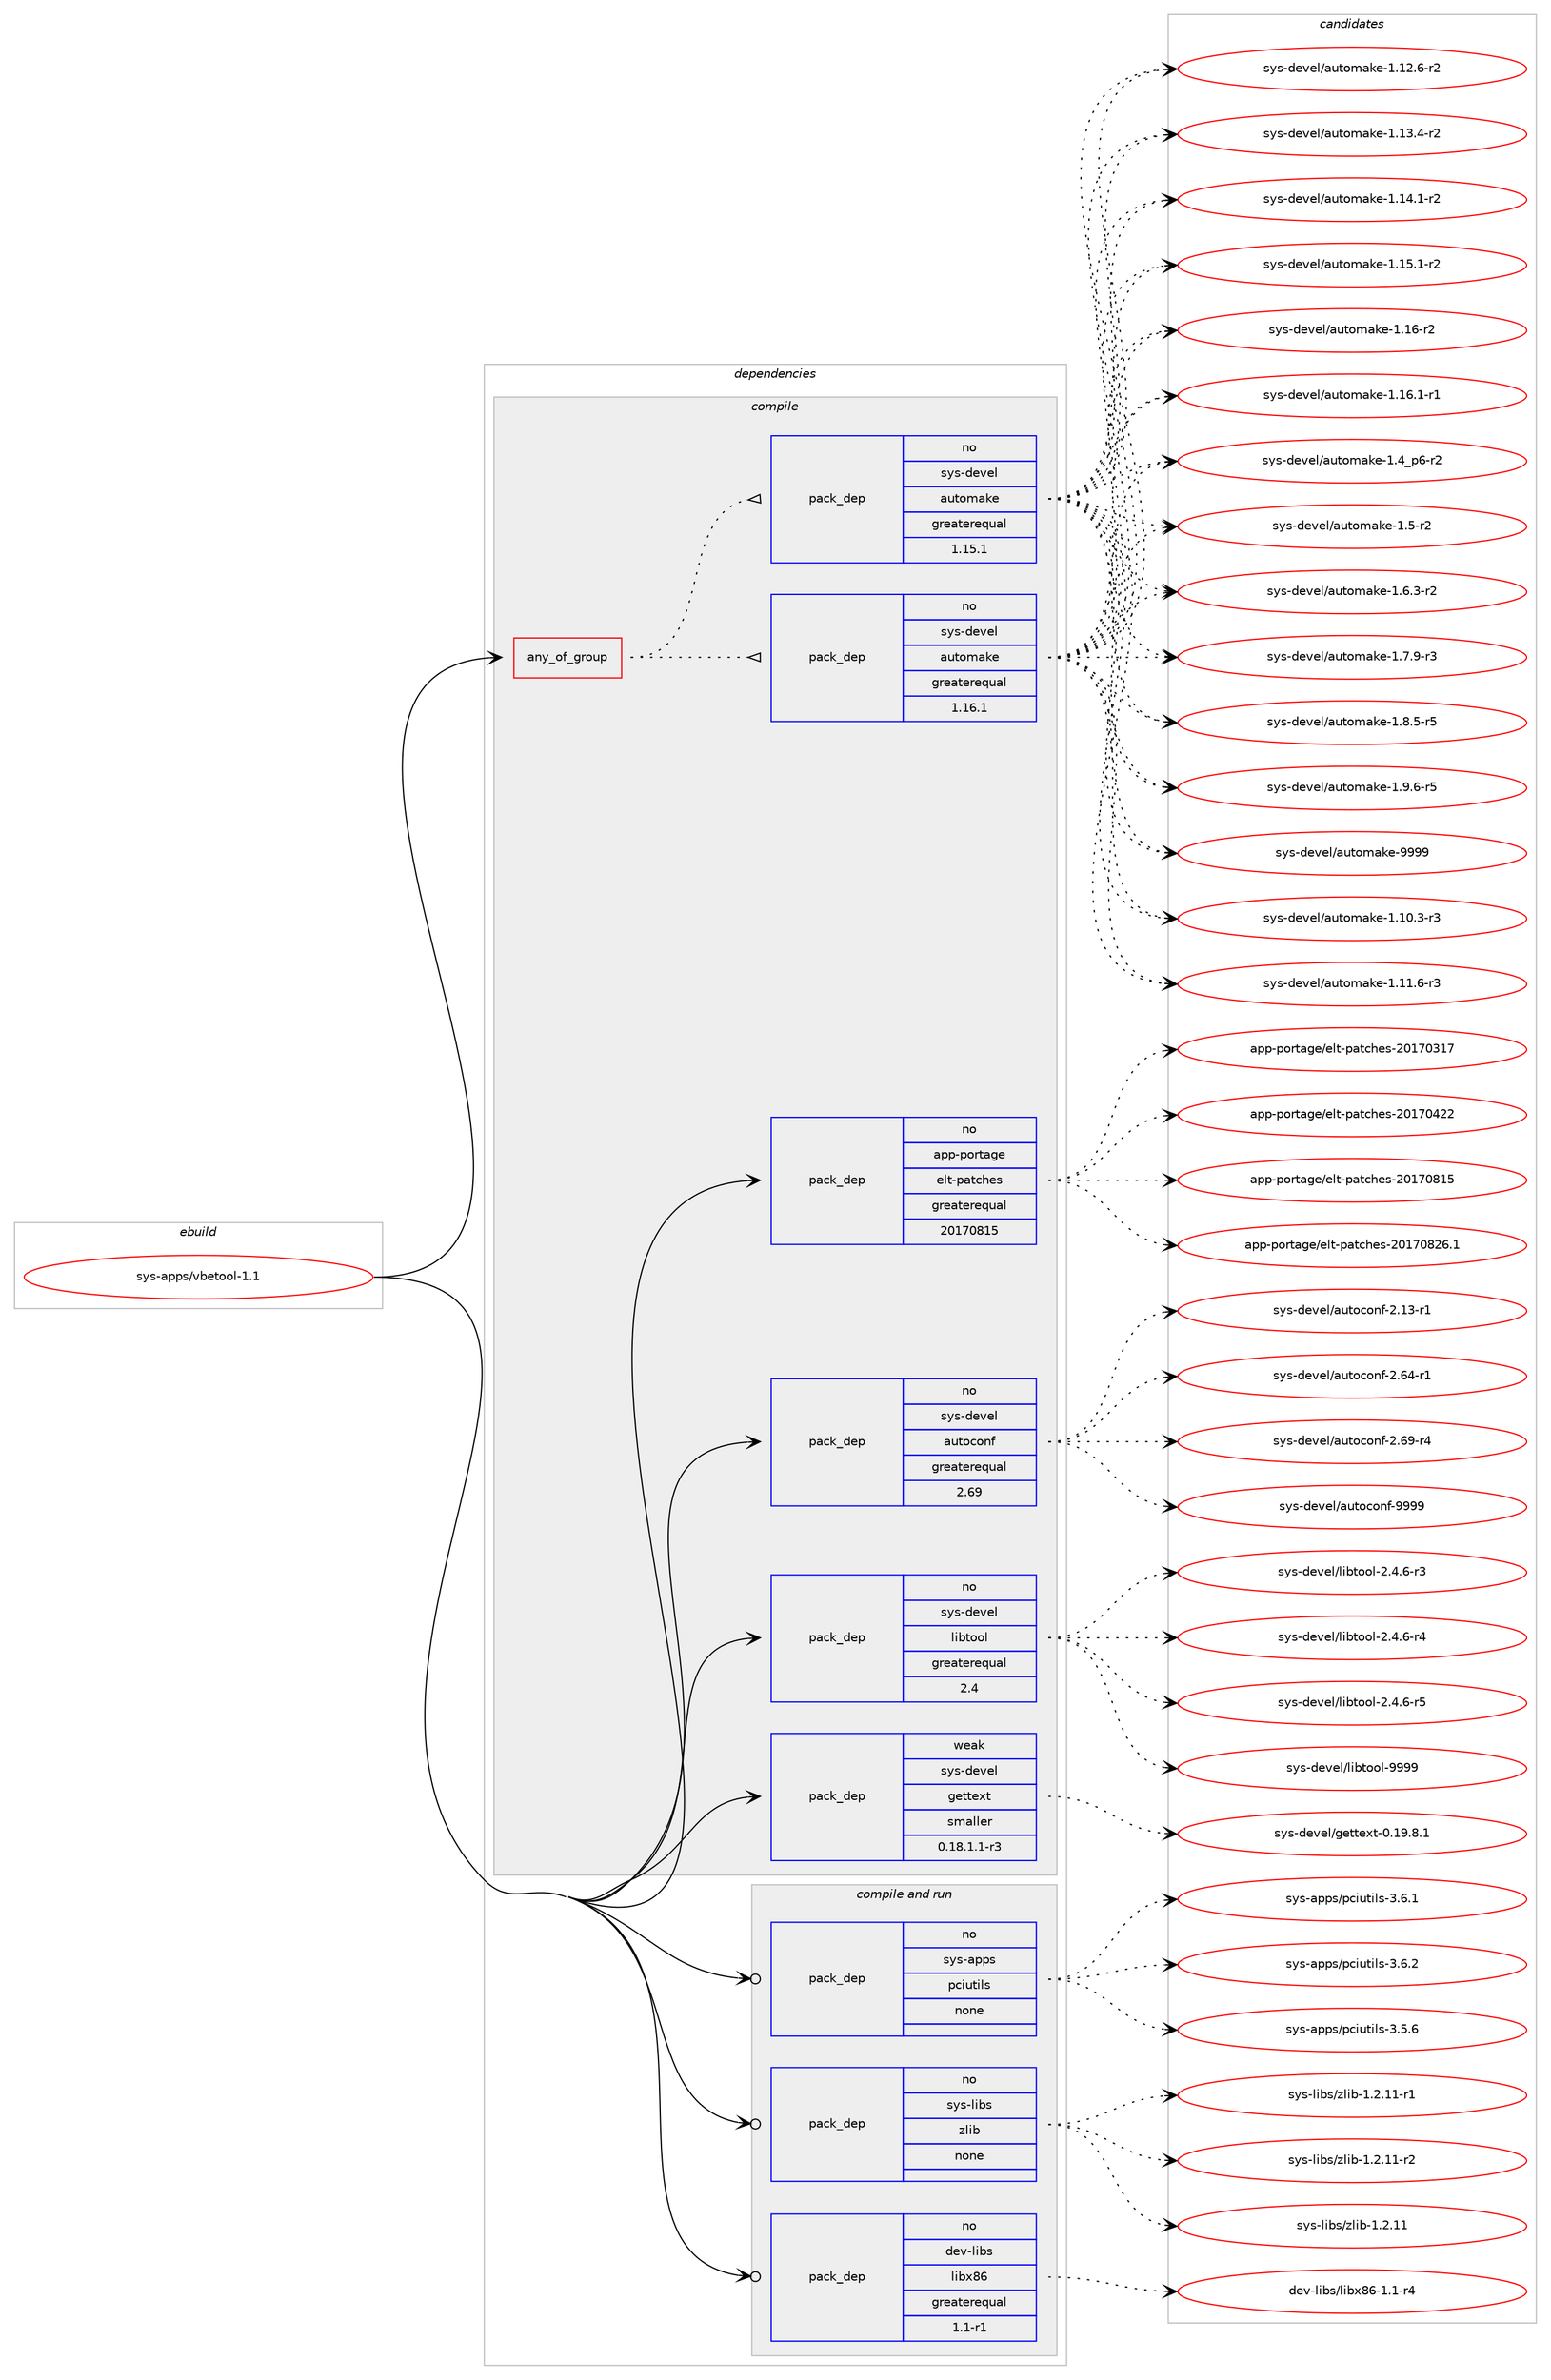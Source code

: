 digraph prolog {

# *************
# Graph options
# *************

newrank=true;
concentrate=true;
compound=true;
graph [rankdir=LR,fontname=Helvetica,fontsize=10,ranksep=1.5];#, ranksep=2.5, nodesep=0.2];
edge  [arrowhead=vee];
node  [fontname=Helvetica,fontsize=10];

# **********
# The ebuild
# **********

subgraph cluster_leftcol {
color=gray;
rank=same;
label=<<i>ebuild</i>>;
id [label="sys-apps/vbetool-1.1", color=red, width=4, href="../sys-apps/vbetool-1.1.svg"];
}

# ****************
# The dependencies
# ****************

subgraph cluster_midcol {
color=gray;
label=<<i>dependencies</i>>;
subgraph cluster_compile {
fillcolor="#eeeeee";
style=filled;
label=<<i>compile</i>>;
subgraph any27199 {
dependency1716108 [label=<<TABLE BORDER="0" CELLBORDER="1" CELLSPACING="0" CELLPADDING="4"><TR><TD CELLPADDING="10">any_of_group</TD></TR></TABLE>>, shape=none, color=red];subgraph pack1230467 {
dependency1716109 [label=<<TABLE BORDER="0" CELLBORDER="1" CELLSPACING="0" CELLPADDING="4" WIDTH="220"><TR><TD ROWSPAN="6" CELLPADDING="30">pack_dep</TD></TR><TR><TD WIDTH="110">no</TD></TR><TR><TD>sys-devel</TD></TR><TR><TD>automake</TD></TR><TR><TD>greaterequal</TD></TR><TR><TD>1.16.1</TD></TR></TABLE>>, shape=none, color=blue];
}
dependency1716108:e -> dependency1716109:w [weight=20,style="dotted",arrowhead="oinv"];
subgraph pack1230468 {
dependency1716110 [label=<<TABLE BORDER="0" CELLBORDER="1" CELLSPACING="0" CELLPADDING="4" WIDTH="220"><TR><TD ROWSPAN="6" CELLPADDING="30">pack_dep</TD></TR><TR><TD WIDTH="110">no</TD></TR><TR><TD>sys-devel</TD></TR><TR><TD>automake</TD></TR><TR><TD>greaterequal</TD></TR><TR><TD>1.15.1</TD></TR></TABLE>>, shape=none, color=blue];
}
dependency1716108:e -> dependency1716110:w [weight=20,style="dotted",arrowhead="oinv"];
}
id:e -> dependency1716108:w [weight=20,style="solid",arrowhead="vee"];
subgraph pack1230469 {
dependency1716111 [label=<<TABLE BORDER="0" CELLBORDER="1" CELLSPACING="0" CELLPADDING="4" WIDTH="220"><TR><TD ROWSPAN="6" CELLPADDING="30">pack_dep</TD></TR><TR><TD WIDTH="110">no</TD></TR><TR><TD>app-portage</TD></TR><TR><TD>elt-patches</TD></TR><TR><TD>greaterequal</TD></TR><TR><TD>20170815</TD></TR></TABLE>>, shape=none, color=blue];
}
id:e -> dependency1716111:w [weight=20,style="solid",arrowhead="vee"];
subgraph pack1230470 {
dependency1716112 [label=<<TABLE BORDER="0" CELLBORDER="1" CELLSPACING="0" CELLPADDING="4" WIDTH="220"><TR><TD ROWSPAN="6" CELLPADDING="30">pack_dep</TD></TR><TR><TD WIDTH="110">no</TD></TR><TR><TD>sys-devel</TD></TR><TR><TD>autoconf</TD></TR><TR><TD>greaterequal</TD></TR><TR><TD>2.69</TD></TR></TABLE>>, shape=none, color=blue];
}
id:e -> dependency1716112:w [weight=20,style="solid",arrowhead="vee"];
subgraph pack1230471 {
dependency1716113 [label=<<TABLE BORDER="0" CELLBORDER="1" CELLSPACING="0" CELLPADDING="4" WIDTH="220"><TR><TD ROWSPAN="6" CELLPADDING="30">pack_dep</TD></TR><TR><TD WIDTH="110">no</TD></TR><TR><TD>sys-devel</TD></TR><TR><TD>libtool</TD></TR><TR><TD>greaterequal</TD></TR><TR><TD>2.4</TD></TR></TABLE>>, shape=none, color=blue];
}
id:e -> dependency1716113:w [weight=20,style="solid",arrowhead="vee"];
subgraph pack1230472 {
dependency1716114 [label=<<TABLE BORDER="0" CELLBORDER="1" CELLSPACING="0" CELLPADDING="4" WIDTH="220"><TR><TD ROWSPAN="6" CELLPADDING="30">pack_dep</TD></TR><TR><TD WIDTH="110">weak</TD></TR><TR><TD>sys-devel</TD></TR><TR><TD>gettext</TD></TR><TR><TD>smaller</TD></TR><TR><TD>0.18.1.1-r3</TD></TR></TABLE>>, shape=none, color=blue];
}
id:e -> dependency1716114:w [weight=20,style="solid",arrowhead="vee"];
}
subgraph cluster_compileandrun {
fillcolor="#eeeeee";
style=filled;
label=<<i>compile and run</i>>;
subgraph pack1230473 {
dependency1716115 [label=<<TABLE BORDER="0" CELLBORDER="1" CELLSPACING="0" CELLPADDING="4" WIDTH="220"><TR><TD ROWSPAN="6" CELLPADDING="30">pack_dep</TD></TR><TR><TD WIDTH="110">no</TD></TR><TR><TD>dev-libs</TD></TR><TR><TD>libx86</TD></TR><TR><TD>greaterequal</TD></TR><TR><TD>1.1-r1</TD></TR></TABLE>>, shape=none, color=blue];
}
id:e -> dependency1716115:w [weight=20,style="solid",arrowhead="odotvee"];
subgraph pack1230474 {
dependency1716116 [label=<<TABLE BORDER="0" CELLBORDER="1" CELLSPACING="0" CELLPADDING="4" WIDTH="220"><TR><TD ROWSPAN="6" CELLPADDING="30">pack_dep</TD></TR><TR><TD WIDTH="110">no</TD></TR><TR><TD>sys-apps</TD></TR><TR><TD>pciutils</TD></TR><TR><TD>none</TD></TR><TR><TD></TD></TR></TABLE>>, shape=none, color=blue];
}
id:e -> dependency1716116:w [weight=20,style="solid",arrowhead="odotvee"];
subgraph pack1230475 {
dependency1716117 [label=<<TABLE BORDER="0" CELLBORDER="1" CELLSPACING="0" CELLPADDING="4" WIDTH="220"><TR><TD ROWSPAN="6" CELLPADDING="30">pack_dep</TD></TR><TR><TD WIDTH="110">no</TD></TR><TR><TD>sys-libs</TD></TR><TR><TD>zlib</TD></TR><TR><TD>none</TD></TR><TR><TD></TD></TR></TABLE>>, shape=none, color=blue];
}
id:e -> dependency1716117:w [weight=20,style="solid",arrowhead="odotvee"];
}
subgraph cluster_run {
fillcolor="#eeeeee";
style=filled;
label=<<i>run</i>>;
}
}

# **************
# The candidates
# **************

subgraph cluster_choices {
rank=same;
color=gray;
label=<<i>candidates</i>>;

subgraph choice1230467 {
color=black;
nodesep=1;
choice11512111545100101118101108479711711611110997107101454946494846514511451 [label="sys-devel/automake-1.10.3-r3", color=red, width=4,href="../sys-devel/automake-1.10.3-r3.svg"];
choice11512111545100101118101108479711711611110997107101454946494946544511451 [label="sys-devel/automake-1.11.6-r3", color=red, width=4,href="../sys-devel/automake-1.11.6-r3.svg"];
choice11512111545100101118101108479711711611110997107101454946495046544511450 [label="sys-devel/automake-1.12.6-r2", color=red, width=4,href="../sys-devel/automake-1.12.6-r2.svg"];
choice11512111545100101118101108479711711611110997107101454946495146524511450 [label="sys-devel/automake-1.13.4-r2", color=red, width=4,href="../sys-devel/automake-1.13.4-r2.svg"];
choice11512111545100101118101108479711711611110997107101454946495246494511450 [label="sys-devel/automake-1.14.1-r2", color=red, width=4,href="../sys-devel/automake-1.14.1-r2.svg"];
choice11512111545100101118101108479711711611110997107101454946495346494511450 [label="sys-devel/automake-1.15.1-r2", color=red, width=4,href="../sys-devel/automake-1.15.1-r2.svg"];
choice1151211154510010111810110847971171161111099710710145494649544511450 [label="sys-devel/automake-1.16-r2", color=red, width=4,href="../sys-devel/automake-1.16-r2.svg"];
choice11512111545100101118101108479711711611110997107101454946495446494511449 [label="sys-devel/automake-1.16.1-r1", color=red, width=4,href="../sys-devel/automake-1.16.1-r1.svg"];
choice115121115451001011181011084797117116111109971071014549465295112544511450 [label="sys-devel/automake-1.4_p6-r2", color=red, width=4,href="../sys-devel/automake-1.4_p6-r2.svg"];
choice11512111545100101118101108479711711611110997107101454946534511450 [label="sys-devel/automake-1.5-r2", color=red, width=4,href="../sys-devel/automake-1.5-r2.svg"];
choice115121115451001011181011084797117116111109971071014549465446514511450 [label="sys-devel/automake-1.6.3-r2", color=red, width=4,href="../sys-devel/automake-1.6.3-r2.svg"];
choice115121115451001011181011084797117116111109971071014549465546574511451 [label="sys-devel/automake-1.7.9-r3", color=red, width=4,href="../sys-devel/automake-1.7.9-r3.svg"];
choice115121115451001011181011084797117116111109971071014549465646534511453 [label="sys-devel/automake-1.8.5-r5", color=red, width=4,href="../sys-devel/automake-1.8.5-r5.svg"];
choice115121115451001011181011084797117116111109971071014549465746544511453 [label="sys-devel/automake-1.9.6-r5", color=red, width=4,href="../sys-devel/automake-1.9.6-r5.svg"];
choice115121115451001011181011084797117116111109971071014557575757 [label="sys-devel/automake-9999", color=red, width=4,href="../sys-devel/automake-9999.svg"];
dependency1716109:e -> choice11512111545100101118101108479711711611110997107101454946494846514511451:w [style=dotted,weight="100"];
dependency1716109:e -> choice11512111545100101118101108479711711611110997107101454946494946544511451:w [style=dotted,weight="100"];
dependency1716109:e -> choice11512111545100101118101108479711711611110997107101454946495046544511450:w [style=dotted,weight="100"];
dependency1716109:e -> choice11512111545100101118101108479711711611110997107101454946495146524511450:w [style=dotted,weight="100"];
dependency1716109:e -> choice11512111545100101118101108479711711611110997107101454946495246494511450:w [style=dotted,weight="100"];
dependency1716109:e -> choice11512111545100101118101108479711711611110997107101454946495346494511450:w [style=dotted,weight="100"];
dependency1716109:e -> choice1151211154510010111810110847971171161111099710710145494649544511450:w [style=dotted,weight="100"];
dependency1716109:e -> choice11512111545100101118101108479711711611110997107101454946495446494511449:w [style=dotted,weight="100"];
dependency1716109:e -> choice115121115451001011181011084797117116111109971071014549465295112544511450:w [style=dotted,weight="100"];
dependency1716109:e -> choice11512111545100101118101108479711711611110997107101454946534511450:w [style=dotted,weight="100"];
dependency1716109:e -> choice115121115451001011181011084797117116111109971071014549465446514511450:w [style=dotted,weight="100"];
dependency1716109:e -> choice115121115451001011181011084797117116111109971071014549465546574511451:w [style=dotted,weight="100"];
dependency1716109:e -> choice115121115451001011181011084797117116111109971071014549465646534511453:w [style=dotted,weight="100"];
dependency1716109:e -> choice115121115451001011181011084797117116111109971071014549465746544511453:w [style=dotted,weight="100"];
dependency1716109:e -> choice115121115451001011181011084797117116111109971071014557575757:w [style=dotted,weight="100"];
}
subgraph choice1230468 {
color=black;
nodesep=1;
choice11512111545100101118101108479711711611110997107101454946494846514511451 [label="sys-devel/automake-1.10.3-r3", color=red, width=4,href="../sys-devel/automake-1.10.3-r3.svg"];
choice11512111545100101118101108479711711611110997107101454946494946544511451 [label="sys-devel/automake-1.11.6-r3", color=red, width=4,href="../sys-devel/automake-1.11.6-r3.svg"];
choice11512111545100101118101108479711711611110997107101454946495046544511450 [label="sys-devel/automake-1.12.6-r2", color=red, width=4,href="../sys-devel/automake-1.12.6-r2.svg"];
choice11512111545100101118101108479711711611110997107101454946495146524511450 [label="sys-devel/automake-1.13.4-r2", color=red, width=4,href="../sys-devel/automake-1.13.4-r2.svg"];
choice11512111545100101118101108479711711611110997107101454946495246494511450 [label="sys-devel/automake-1.14.1-r2", color=red, width=4,href="../sys-devel/automake-1.14.1-r2.svg"];
choice11512111545100101118101108479711711611110997107101454946495346494511450 [label="sys-devel/automake-1.15.1-r2", color=red, width=4,href="../sys-devel/automake-1.15.1-r2.svg"];
choice1151211154510010111810110847971171161111099710710145494649544511450 [label="sys-devel/automake-1.16-r2", color=red, width=4,href="../sys-devel/automake-1.16-r2.svg"];
choice11512111545100101118101108479711711611110997107101454946495446494511449 [label="sys-devel/automake-1.16.1-r1", color=red, width=4,href="../sys-devel/automake-1.16.1-r1.svg"];
choice115121115451001011181011084797117116111109971071014549465295112544511450 [label="sys-devel/automake-1.4_p6-r2", color=red, width=4,href="../sys-devel/automake-1.4_p6-r2.svg"];
choice11512111545100101118101108479711711611110997107101454946534511450 [label="sys-devel/automake-1.5-r2", color=red, width=4,href="../sys-devel/automake-1.5-r2.svg"];
choice115121115451001011181011084797117116111109971071014549465446514511450 [label="sys-devel/automake-1.6.3-r2", color=red, width=4,href="../sys-devel/automake-1.6.3-r2.svg"];
choice115121115451001011181011084797117116111109971071014549465546574511451 [label="sys-devel/automake-1.7.9-r3", color=red, width=4,href="../sys-devel/automake-1.7.9-r3.svg"];
choice115121115451001011181011084797117116111109971071014549465646534511453 [label="sys-devel/automake-1.8.5-r5", color=red, width=4,href="../sys-devel/automake-1.8.5-r5.svg"];
choice115121115451001011181011084797117116111109971071014549465746544511453 [label="sys-devel/automake-1.9.6-r5", color=red, width=4,href="../sys-devel/automake-1.9.6-r5.svg"];
choice115121115451001011181011084797117116111109971071014557575757 [label="sys-devel/automake-9999", color=red, width=4,href="../sys-devel/automake-9999.svg"];
dependency1716110:e -> choice11512111545100101118101108479711711611110997107101454946494846514511451:w [style=dotted,weight="100"];
dependency1716110:e -> choice11512111545100101118101108479711711611110997107101454946494946544511451:w [style=dotted,weight="100"];
dependency1716110:e -> choice11512111545100101118101108479711711611110997107101454946495046544511450:w [style=dotted,weight="100"];
dependency1716110:e -> choice11512111545100101118101108479711711611110997107101454946495146524511450:w [style=dotted,weight="100"];
dependency1716110:e -> choice11512111545100101118101108479711711611110997107101454946495246494511450:w [style=dotted,weight="100"];
dependency1716110:e -> choice11512111545100101118101108479711711611110997107101454946495346494511450:w [style=dotted,weight="100"];
dependency1716110:e -> choice1151211154510010111810110847971171161111099710710145494649544511450:w [style=dotted,weight="100"];
dependency1716110:e -> choice11512111545100101118101108479711711611110997107101454946495446494511449:w [style=dotted,weight="100"];
dependency1716110:e -> choice115121115451001011181011084797117116111109971071014549465295112544511450:w [style=dotted,weight="100"];
dependency1716110:e -> choice11512111545100101118101108479711711611110997107101454946534511450:w [style=dotted,weight="100"];
dependency1716110:e -> choice115121115451001011181011084797117116111109971071014549465446514511450:w [style=dotted,weight="100"];
dependency1716110:e -> choice115121115451001011181011084797117116111109971071014549465546574511451:w [style=dotted,weight="100"];
dependency1716110:e -> choice115121115451001011181011084797117116111109971071014549465646534511453:w [style=dotted,weight="100"];
dependency1716110:e -> choice115121115451001011181011084797117116111109971071014549465746544511453:w [style=dotted,weight="100"];
dependency1716110:e -> choice115121115451001011181011084797117116111109971071014557575757:w [style=dotted,weight="100"];
}
subgraph choice1230469 {
color=black;
nodesep=1;
choice97112112451121111141169710310147101108116451129711699104101115455048495548514955 [label="app-portage/elt-patches-20170317", color=red, width=4,href="../app-portage/elt-patches-20170317.svg"];
choice97112112451121111141169710310147101108116451129711699104101115455048495548525050 [label="app-portage/elt-patches-20170422", color=red, width=4,href="../app-portage/elt-patches-20170422.svg"];
choice97112112451121111141169710310147101108116451129711699104101115455048495548564953 [label="app-portage/elt-patches-20170815", color=red, width=4,href="../app-portage/elt-patches-20170815.svg"];
choice971121124511211111411697103101471011081164511297116991041011154550484955485650544649 [label="app-portage/elt-patches-20170826.1", color=red, width=4,href="../app-portage/elt-patches-20170826.1.svg"];
dependency1716111:e -> choice97112112451121111141169710310147101108116451129711699104101115455048495548514955:w [style=dotted,weight="100"];
dependency1716111:e -> choice97112112451121111141169710310147101108116451129711699104101115455048495548525050:w [style=dotted,weight="100"];
dependency1716111:e -> choice97112112451121111141169710310147101108116451129711699104101115455048495548564953:w [style=dotted,weight="100"];
dependency1716111:e -> choice971121124511211111411697103101471011081164511297116991041011154550484955485650544649:w [style=dotted,weight="100"];
}
subgraph choice1230470 {
color=black;
nodesep=1;
choice1151211154510010111810110847971171161119911111010245504649514511449 [label="sys-devel/autoconf-2.13-r1", color=red, width=4,href="../sys-devel/autoconf-2.13-r1.svg"];
choice1151211154510010111810110847971171161119911111010245504654524511449 [label="sys-devel/autoconf-2.64-r1", color=red, width=4,href="../sys-devel/autoconf-2.64-r1.svg"];
choice1151211154510010111810110847971171161119911111010245504654574511452 [label="sys-devel/autoconf-2.69-r4", color=red, width=4,href="../sys-devel/autoconf-2.69-r4.svg"];
choice115121115451001011181011084797117116111991111101024557575757 [label="sys-devel/autoconf-9999", color=red, width=4,href="../sys-devel/autoconf-9999.svg"];
dependency1716112:e -> choice1151211154510010111810110847971171161119911111010245504649514511449:w [style=dotted,weight="100"];
dependency1716112:e -> choice1151211154510010111810110847971171161119911111010245504654524511449:w [style=dotted,weight="100"];
dependency1716112:e -> choice1151211154510010111810110847971171161119911111010245504654574511452:w [style=dotted,weight="100"];
dependency1716112:e -> choice115121115451001011181011084797117116111991111101024557575757:w [style=dotted,weight="100"];
}
subgraph choice1230471 {
color=black;
nodesep=1;
choice1151211154510010111810110847108105981161111111084550465246544511451 [label="sys-devel/libtool-2.4.6-r3", color=red, width=4,href="../sys-devel/libtool-2.4.6-r3.svg"];
choice1151211154510010111810110847108105981161111111084550465246544511452 [label="sys-devel/libtool-2.4.6-r4", color=red, width=4,href="../sys-devel/libtool-2.4.6-r4.svg"];
choice1151211154510010111810110847108105981161111111084550465246544511453 [label="sys-devel/libtool-2.4.6-r5", color=red, width=4,href="../sys-devel/libtool-2.4.6-r5.svg"];
choice1151211154510010111810110847108105981161111111084557575757 [label="sys-devel/libtool-9999", color=red, width=4,href="../sys-devel/libtool-9999.svg"];
dependency1716113:e -> choice1151211154510010111810110847108105981161111111084550465246544511451:w [style=dotted,weight="100"];
dependency1716113:e -> choice1151211154510010111810110847108105981161111111084550465246544511452:w [style=dotted,weight="100"];
dependency1716113:e -> choice1151211154510010111810110847108105981161111111084550465246544511453:w [style=dotted,weight="100"];
dependency1716113:e -> choice1151211154510010111810110847108105981161111111084557575757:w [style=dotted,weight="100"];
}
subgraph choice1230472 {
color=black;
nodesep=1;
choice1151211154510010111810110847103101116116101120116454846495746564649 [label="sys-devel/gettext-0.19.8.1", color=red, width=4,href="../sys-devel/gettext-0.19.8.1.svg"];
dependency1716114:e -> choice1151211154510010111810110847103101116116101120116454846495746564649:w [style=dotted,weight="100"];
}
subgraph choice1230473 {
color=black;
nodesep=1;
choice100101118451081059811547108105981205654454946494511452 [label="dev-libs/libx86-1.1-r4", color=red, width=4,href="../dev-libs/libx86-1.1-r4.svg"];
dependency1716115:e -> choice100101118451081059811547108105981205654454946494511452:w [style=dotted,weight="100"];
}
subgraph choice1230474 {
color=black;
nodesep=1;
choice11512111545971121121154711299105117116105108115455146534654 [label="sys-apps/pciutils-3.5.6", color=red, width=4,href="../sys-apps/pciutils-3.5.6.svg"];
choice11512111545971121121154711299105117116105108115455146544649 [label="sys-apps/pciutils-3.6.1", color=red, width=4,href="../sys-apps/pciutils-3.6.1.svg"];
choice11512111545971121121154711299105117116105108115455146544650 [label="sys-apps/pciutils-3.6.2", color=red, width=4,href="../sys-apps/pciutils-3.6.2.svg"];
dependency1716116:e -> choice11512111545971121121154711299105117116105108115455146534654:w [style=dotted,weight="100"];
dependency1716116:e -> choice11512111545971121121154711299105117116105108115455146544649:w [style=dotted,weight="100"];
dependency1716116:e -> choice11512111545971121121154711299105117116105108115455146544650:w [style=dotted,weight="100"];
}
subgraph choice1230475 {
color=black;
nodesep=1;
choice1151211154510810598115471221081059845494650464949 [label="sys-libs/zlib-1.2.11", color=red, width=4,href="../sys-libs/zlib-1.2.11.svg"];
choice11512111545108105981154712210810598454946504649494511449 [label="sys-libs/zlib-1.2.11-r1", color=red, width=4,href="../sys-libs/zlib-1.2.11-r1.svg"];
choice11512111545108105981154712210810598454946504649494511450 [label="sys-libs/zlib-1.2.11-r2", color=red, width=4,href="../sys-libs/zlib-1.2.11-r2.svg"];
dependency1716117:e -> choice1151211154510810598115471221081059845494650464949:w [style=dotted,weight="100"];
dependency1716117:e -> choice11512111545108105981154712210810598454946504649494511449:w [style=dotted,weight="100"];
dependency1716117:e -> choice11512111545108105981154712210810598454946504649494511450:w [style=dotted,weight="100"];
}
}

}
